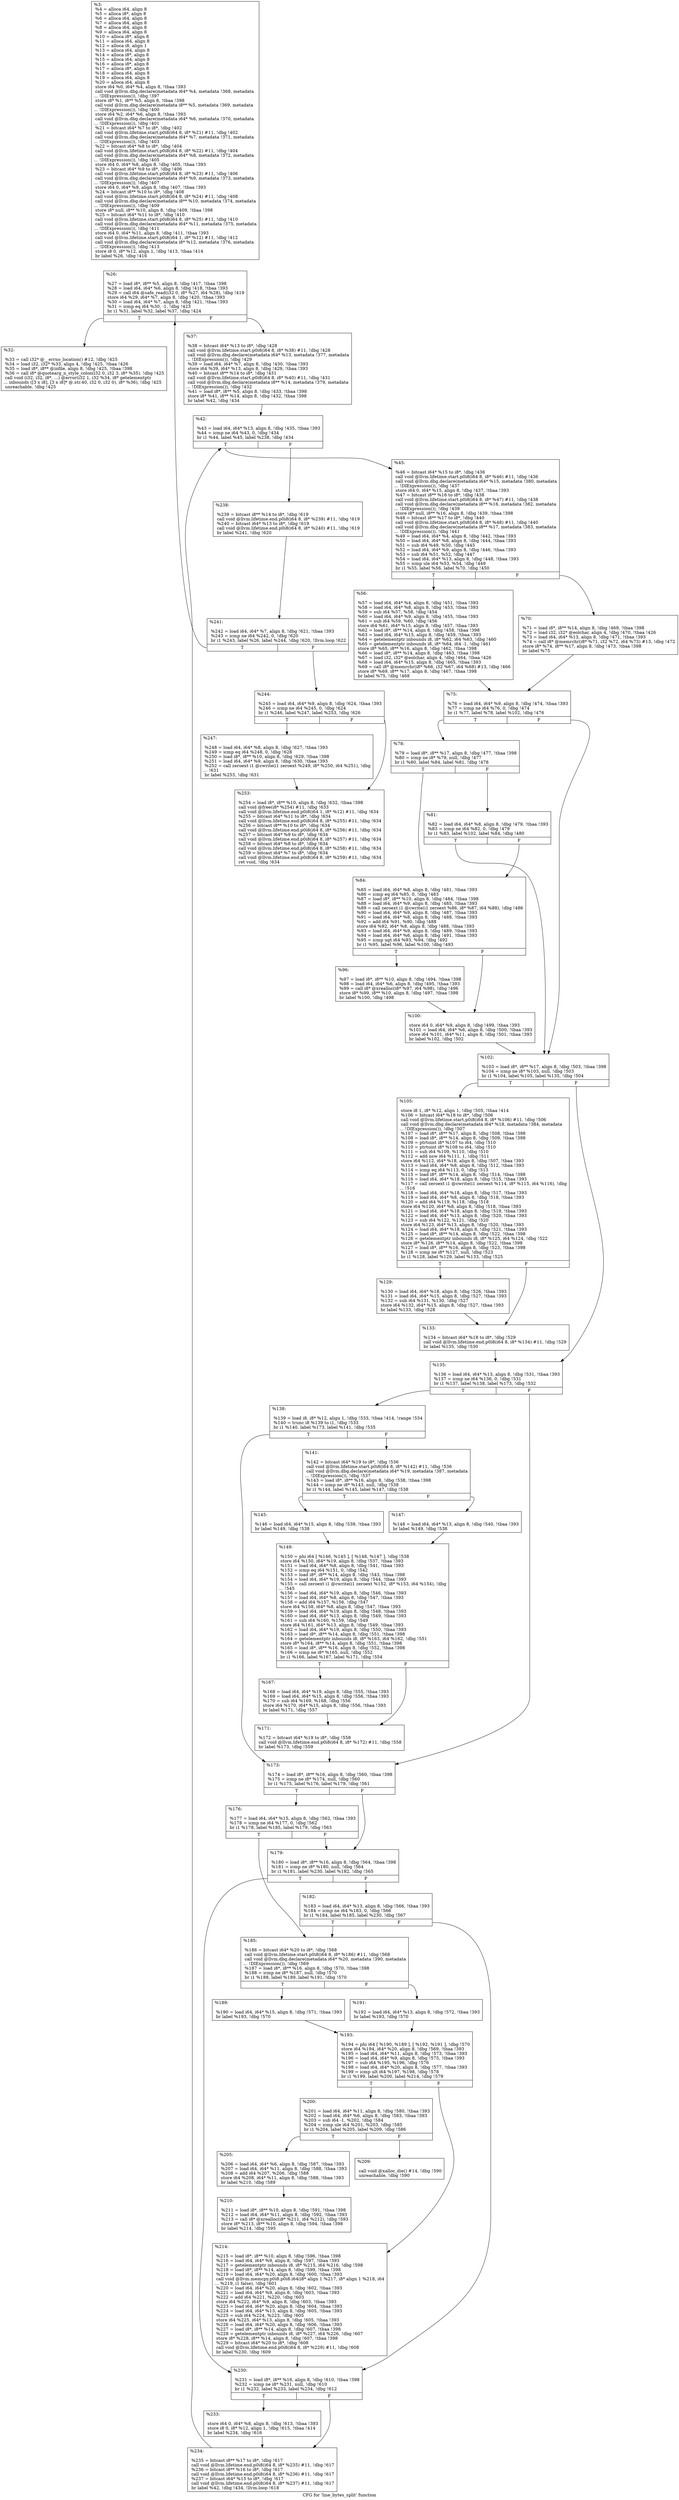digraph "CFG for 'line_bytes_split' function" {
	label="CFG for 'line_bytes_split' function";

	Node0x26f8ee0 [shape=record,label="{%3:\l  %4 = alloca i64, align 8\l  %5 = alloca i8*, align 8\l  %6 = alloca i64, align 8\l  %7 = alloca i64, align 8\l  %8 = alloca i64, align 8\l  %9 = alloca i64, align 8\l  %10 = alloca i8*, align 8\l  %11 = alloca i64, align 8\l  %12 = alloca i8, align 1\l  %13 = alloca i64, align 8\l  %14 = alloca i8*, align 8\l  %15 = alloca i64, align 8\l  %16 = alloca i8*, align 8\l  %17 = alloca i8*, align 8\l  %18 = alloca i64, align 8\l  %19 = alloca i64, align 8\l  %20 = alloca i64, align 8\l  store i64 %0, i64* %4, align 8, !tbaa !393\l  call void @llvm.dbg.declare(metadata i64* %4, metadata !368, metadata\l... !DIExpression()), !dbg !397\l  store i8* %1, i8** %5, align 8, !tbaa !398\l  call void @llvm.dbg.declare(metadata i8** %5, metadata !369, metadata\l... !DIExpression()), !dbg !400\l  store i64 %2, i64* %6, align 8, !tbaa !393\l  call void @llvm.dbg.declare(metadata i64* %6, metadata !370, metadata\l... !DIExpression()), !dbg !401\l  %21 = bitcast i64* %7 to i8*, !dbg !402\l  call void @llvm.lifetime.start.p0i8(i64 8, i8* %21) #11, !dbg !402\l  call void @llvm.dbg.declare(metadata i64* %7, metadata !371, metadata\l... !DIExpression()), !dbg !403\l  %22 = bitcast i64* %8 to i8*, !dbg !404\l  call void @llvm.lifetime.start.p0i8(i64 8, i8* %22) #11, !dbg !404\l  call void @llvm.dbg.declare(metadata i64* %8, metadata !372, metadata\l... !DIExpression()), !dbg !405\l  store i64 0, i64* %8, align 8, !dbg !405, !tbaa !393\l  %23 = bitcast i64* %9 to i8*, !dbg !406\l  call void @llvm.lifetime.start.p0i8(i64 8, i8* %23) #11, !dbg !406\l  call void @llvm.dbg.declare(metadata i64* %9, metadata !373, metadata\l... !DIExpression()), !dbg !407\l  store i64 0, i64* %9, align 8, !dbg !407, !tbaa !393\l  %24 = bitcast i8** %10 to i8*, !dbg !408\l  call void @llvm.lifetime.start.p0i8(i64 8, i8* %24) #11, !dbg !408\l  call void @llvm.dbg.declare(metadata i8** %10, metadata !374, metadata\l... !DIExpression()), !dbg !409\l  store i8* null, i8** %10, align 8, !dbg !409, !tbaa !398\l  %25 = bitcast i64* %11 to i8*, !dbg !410\l  call void @llvm.lifetime.start.p0i8(i64 8, i8* %25) #11, !dbg !410\l  call void @llvm.dbg.declare(metadata i64* %11, metadata !375, metadata\l... !DIExpression()), !dbg !411\l  store i64 0, i64* %11, align 8, !dbg !411, !tbaa !393\l  call void @llvm.lifetime.start.p0i8(i64 1, i8* %12) #11, !dbg !412\l  call void @llvm.dbg.declare(metadata i8* %12, metadata !376, metadata\l... !DIExpression()), !dbg !413\l  store i8 0, i8* %12, align 1, !dbg !413, !tbaa !414\l  br label %26, !dbg !416\l}"];
	Node0x26f8ee0 -> Node0x26f9130;
	Node0x26f9130 [shape=record,label="{%26:\l\l  %27 = load i8*, i8** %5, align 8, !dbg !417, !tbaa !398\l  %28 = load i64, i64* %6, align 8, !dbg !418, !tbaa !393\l  %29 = call i64 @safe_read(i32 0, i8* %27, i64 %28), !dbg !419\l  store i64 %29, i64* %7, align 8, !dbg !420, !tbaa !393\l  %30 = load i64, i64* %7, align 8, !dbg !421, !tbaa !393\l  %31 = icmp eq i64 %30, -1, !dbg !423\l  br i1 %31, label %32, label %37, !dbg !424\l|{<s0>T|<s1>F}}"];
	Node0x26f9130:s0 -> Node0x26f9180;
	Node0x26f9130:s1 -> Node0x26f91d0;
	Node0x26f9180 [shape=record,label="{%32:\l\l  %33 = call i32* @__errno_location() #12, !dbg !425\l  %34 = load i32, i32* %33, align 4, !dbg !425, !tbaa !426\l  %35 = load i8*, i8** @infile, align 8, !dbg !425, !tbaa !398\l  %36 = call i8* @quotearg_n_style_colon(i32 0, i32 3, i8* %35), !dbg !425\l  call void (i32, i32, i8*, ...) @error(i32 1, i32 %34, i8* getelementptr\l... inbounds ([3 x i8], [3 x i8]* @.str.40, i32 0, i32 0), i8* %36), !dbg !425\l  unreachable, !dbg !425\l}"];
	Node0x26f91d0 [shape=record,label="{%37:\l\l  %38 = bitcast i64* %13 to i8*, !dbg !428\l  call void @llvm.lifetime.start.p0i8(i64 8, i8* %38) #11, !dbg !428\l  call void @llvm.dbg.declare(metadata i64* %13, metadata !377, metadata\l... !DIExpression()), !dbg !429\l  %39 = load i64, i64* %7, align 8, !dbg !430, !tbaa !393\l  store i64 %39, i64* %13, align 8, !dbg !429, !tbaa !393\l  %40 = bitcast i8** %14 to i8*, !dbg !431\l  call void @llvm.lifetime.start.p0i8(i64 8, i8* %40) #11, !dbg !431\l  call void @llvm.dbg.declare(metadata i8** %14, metadata !379, metadata\l... !DIExpression()), !dbg !432\l  %41 = load i8*, i8** %5, align 8, !dbg !433, !tbaa !398\l  store i8* %41, i8** %14, align 8, !dbg !432, !tbaa !398\l  br label %42, !dbg !434\l}"];
	Node0x26f91d0 -> Node0x26f9220;
	Node0x26f9220 [shape=record,label="{%42:\l\l  %43 = load i64, i64* %13, align 8, !dbg !435, !tbaa !393\l  %44 = icmp ne i64 %43, 0, !dbg !434\l  br i1 %44, label %45, label %238, !dbg !434\l|{<s0>T|<s1>F}}"];
	Node0x26f9220:s0 -> Node0x26f9270;
	Node0x26f9220:s1 -> Node0x26f9e00;
	Node0x26f9270 [shape=record,label="{%45:\l\l  %46 = bitcast i64* %15 to i8*, !dbg !436\l  call void @llvm.lifetime.start.p0i8(i64 8, i8* %46) #11, !dbg !436\l  call void @llvm.dbg.declare(metadata i64* %15, metadata !380, metadata\l... !DIExpression()), !dbg !437\l  store i64 0, i64* %15, align 8, !dbg !437, !tbaa !393\l  %47 = bitcast i8** %16 to i8*, !dbg !438\l  call void @llvm.lifetime.start.p0i8(i64 8, i8* %47) #11, !dbg !438\l  call void @llvm.dbg.declare(metadata i8** %16, metadata !382, metadata\l... !DIExpression()), !dbg !439\l  store i8* null, i8** %16, align 8, !dbg !439, !tbaa !398\l  %48 = bitcast i8** %17 to i8*, !dbg !440\l  call void @llvm.lifetime.start.p0i8(i64 8, i8* %48) #11, !dbg !440\l  call void @llvm.dbg.declare(metadata i8** %17, metadata !383, metadata\l... !DIExpression()), !dbg !441\l  %49 = load i64, i64* %4, align 8, !dbg !442, !tbaa !393\l  %50 = load i64, i64* %8, align 8, !dbg !444, !tbaa !393\l  %51 = sub i64 %49, %50, !dbg !445\l  %52 = load i64, i64* %9, align 8, !dbg !446, !tbaa !393\l  %53 = sub i64 %51, %52, !dbg !447\l  %54 = load i64, i64* %13, align 8, !dbg !448, !tbaa !393\l  %55 = icmp ule i64 %53, %54, !dbg !449\l  br i1 %55, label %56, label %70, !dbg !450\l|{<s0>T|<s1>F}}"];
	Node0x26f9270:s0 -> Node0x26f92c0;
	Node0x26f9270:s1 -> Node0x26f9310;
	Node0x26f92c0 [shape=record,label="{%56:\l\l  %57 = load i64, i64* %4, align 8, !dbg !451, !tbaa !393\l  %58 = load i64, i64* %8, align 8, !dbg !453, !tbaa !393\l  %59 = sub i64 %57, %58, !dbg !454\l  %60 = load i64, i64* %9, align 8, !dbg !455, !tbaa !393\l  %61 = sub i64 %59, %60, !dbg !456\l  store i64 %61, i64* %15, align 8, !dbg !457, !tbaa !393\l  %62 = load i8*, i8** %14, align 8, !dbg !458, !tbaa !398\l  %63 = load i64, i64* %15, align 8, !dbg !459, !tbaa !393\l  %64 = getelementptr inbounds i8, i8* %62, i64 %63, !dbg !460\l  %65 = getelementptr inbounds i8, i8* %64, i64 -1, !dbg !461\l  store i8* %65, i8** %16, align 8, !dbg !462, !tbaa !398\l  %66 = load i8*, i8** %14, align 8, !dbg !463, !tbaa !398\l  %67 = load i32, i32* @eolchar, align 4, !dbg !464, !tbaa !426\l  %68 = load i64, i64* %15, align 8, !dbg !465, !tbaa !393\l  %69 = call i8* @memrchr(i8* %66, i32 %67, i64 %68) #13, !dbg !466\l  store i8* %69, i8** %17, align 8, !dbg !467, !tbaa !398\l  br label %75, !dbg !468\l}"];
	Node0x26f92c0 -> Node0x26f9360;
	Node0x26f9310 [shape=record,label="{%70:\l\l  %71 = load i8*, i8** %14, align 8, !dbg !469, !tbaa !398\l  %72 = load i32, i32* @eolchar, align 4, !dbg !470, !tbaa !426\l  %73 = load i64, i64* %13, align 8, !dbg !471, !tbaa !393\l  %74 = call i8* @memrchr(i8* %71, i32 %72, i64 %73) #13, !dbg !472\l  store i8* %74, i8** %17, align 8, !dbg !473, !tbaa !398\l  br label %75\l}"];
	Node0x26f9310 -> Node0x26f9360;
	Node0x26f9360 [shape=record,label="{%75:\l\l  %76 = load i64, i64* %9, align 8, !dbg !474, !tbaa !393\l  %77 = icmp ne i64 %76, 0, !dbg !474\l  br i1 %77, label %78, label %102, !dbg !476\l|{<s0>T|<s1>F}}"];
	Node0x26f9360:s0 -> Node0x26f93b0;
	Node0x26f9360:s1 -> Node0x26f9540;
	Node0x26f93b0 [shape=record,label="{%78:\l\l  %79 = load i8*, i8** %17, align 8, !dbg !477, !tbaa !398\l  %80 = icmp ne i8* %79, null, !dbg !477\l  br i1 %80, label %84, label %81, !dbg !478\l|{<s0>T|<s1>F}}"];
	Node0x26f93b0:s0 -> Node0x26f9450;
	Node0x26f93b0:s1 -> Node0x26f9400;
	Node0x26f9400 [shape=record,label="{%81:\l\l  %82 = load i64, i64* %8, align 8, !dbg !479, !tbaa !393\l  %83 = icmp ne i64 %82, 0, !dbg !479\l  br i1 %83, label %102, label %84, !dbg !480\l|{<s0>T|<s1>F}}"];
	Node0x26f9400:s0 -> Node0x26f9540;
	Node0x26f9400:s1 -> Node0x26f9450;
	Node0x26f9450 [shape=record,label="{%84:\l\l  %85 = load i64, i64* %8, align 8, !dbg !481, !tbaa !393\l  %86 = icmp eq i64 %85, 0, !dbg !483\l  %87 = load i8*, i8** %10, align 8, !dbg !484, !tbaa !398\l  %88 = load i64, i64* %9, align 8, !dbg !485, !tbaa !393\l  %89 = call zeroext i1 @cwrite(i1 zeroext %86, i8* %87, i64 %88), !dbg !486\l  %90 = load i64, i64* %9, align 8, !dbg !487, !tbaa !393\l  %91 = load i64, i64* %8, align 8, !dbg !488, !tbaa !393\l  %92 = add i64 %91, %90, !dbg !488\l  store i64 %92, i64* %8, align 8, !dbg !488, !tbaa !393\l  %93 = load i64, i64* %9, align 8, !dbg !489, !tbaa !393\l  %94 = load i64, i64* %6, align 8, !dbg !491, !tbaa !393\l  %95 = icmp ugt i64 %93, %94, !dbg !492\l  br i1 %95, label %96, label %100, !dbg !493\l|{<s0>T|<s1>F}}"];
	Node0x26f9450:s0 -> Node0x26f94a0;
	Node0x26f9450:s1 -> Node0x26f94f0;
	Node0x26f94a0 [shape=record,label="{%96:\l\l  %97 = load i8*, i8** %10, align 8, !dbg !494, !tbaa !398\l  %98 = load i64, i64* %6, align 8, !dbg !495, !tbaa !393\l  %99 = call i8* @xrealloc(i8* %97, i64 %98), !dbg !496\l  store i8* %99, i8** %10, align 8, !dbg !497, !tbaa !398\l  br label %100, !dbg !498\l}"];
	Node0x26f94a0 -> Node0x26f94f0;
	Node0x26f94f0 [shape=record,label="{%100:\l\l  store i64 0, i64* %9, align 8, !dbg !499, !tbaa !393\l  %101 = load i64, i64* %6, align 8, !dbg !500, !tbaa !393\l  store i64 %101, i64* %11, align 8, !dbg !501, !tbaa !393\l  br label %102, !dbg !502\l}"];
	Node0x26f94f0 -> Node0x26f9540;
	Node0x26f9540 [shape=record,label="{%102:\l\l  %103 = load i8*, i8** %17, align 8, !dbg !503, !tbaa !398\l  %104 = icmp ne i8* %103, null, !dbg !503\l  br i1 %104, label %105, label %135, !dbg !504\l|{<s0>T|<s1>F}}"];
	Node0x26f9540:s0 -> Node0x26f9590;
	Node0x26f9540:s1 -> Node0x26f9680;
	Node0x26f9590 [shape=record,label="{%105:\l\l  store i8 1, i8* %12, align 1, !dbg !505, !tbaa !414\l  %106 = bitcast i64* %18 to i8*, !dbg !506\l  call void @llvm.lifetime.start.p0i8(i64 8, i8* %106) #11, !dbg !506\l  call void @llvm.dbg.declare(metadata i64* %18, metadata !384, metadata\l... !DIExpression()), !dbg !507\l  %107 = load i8*, i8** %17, align 8, !dbg !508, !tbaa !398\l  %108 = load i8*, i8** %14, align 8, !dbg !509, !tbaa !398\l  %109 = ptrtoint i8* %107 to i64, !dbg !510\l  %110 = ptrtoint i8* %108 to i64, !dbg !510\l  %111 = sub i64 %109, %110, !dbg !510\l  %112 = add nsw i64 %111, 1, !dbg !511\l  store i64 %112, i64* %18, align 8, !dbg !507, !tbaa !393\l  %113 = load i64, i64* %8, align 8, !dbg !512, !tbaa !393\l  %114 = icmp eq i64 %113, 0, !dbg !513\l  %115 = load i8*, i8** %14, align 8, !dbg !514, !tbaa !398\l  %116 = load i64, i64* %18, align 8, !dbg !515, !tbaa !393\l  %117 = call zeroext i1 @cwrite(i1 zeroext %114, i8* %115, i64 %116), !dbg\l... !516\l  %118 = load i64, i64* %18, align 8, !dbg !517, !tbaa !393\l  %119 = load i64, i64* %8, align 8, !dbg !518, !tbaa !393\l  %120 = add i64 %119, %118, !dbg !518\l  store i64 %120, i64* %8, align 8, !dbg !518, !tbaa !393\l  %121 = load i64, i64* %18, align 8, !dbg !519, !tbaa !393\l  %122 = load i64, i64* %13, align 8, !dbg !520, !tbaa !393\l  %123 = sub i64 %122, %121, !dbg !520\l  store i64 %123, i64* %13, align 8, !dbg !520, !tbaa !393\l  %124 = load i64, i64* %18, align 8, !dbg !521, !tbaa !393\l  %125 = load i8*, i8** %14, align 8, !dbg !522, !tbaa !398\l  %126 = getelementptr inbounds i8, i8* %125, i64 %124, !dbg !522\l  store i8* %126, i8** %14, align 8, !dbg !522, !tbaa !398\l  %127 = load i8*, i8** %16, align 8, !dbg !523, !tbaa !398\l  %128 = icmp ne i8* %127, null, !dbg !523\l  br i1 %128, label %129, label %133, !dbg !525\l|{<s0>T|<s1>F}}"];
	Node0x26f9590:s0 -> Node0x26f95e0;
	Node0x26f9590:s1 -> Node0x26f9630;
	Node0x26f95e0 [shape=record,label="{%129:\l\l  %130 = load i64, i64* %18, align 8, !dbg !526, !tbaa !393\l  %131 = load i64, i64* %15, align 8, !dbg !527, !tbaa !393\l  %132 = sub i64 %131, %130, !dbg !527\l  store i64 %132, i64* %15, align 8, !dbg !527, !tbaa !393\l  br label %133, !dbg !528\l}"];
	Node0x26f95e0 -> Node0x26f9630;
	Node0x26f9630 [shape=record,label="{%133:\l\l  %134 = bitcast i64* %18 to i8*, !dbg !529\l  call void @llvm.lifetime.end.p0i8(i64 8, i8* %134) #11, !dbg !529\l  br label %135, !dbg !530\l}"];
	Node0x26f9630 -> Node0x26f9680;
	Node0x26f9680 [shape=record,label="{%135:\l\l  %136 = load i64, i64* %13, align 8, !dbg !531, !tbaa !393\l  %137 = icmp ne i64 %136, 0, !dbg !531\l  br i1 %137, label %138, label %173, !dbg !532\l|{<s0>T|<s1>F}}"];
	Node0x26f9680:s0 -> Node0x26f96d0;
	Node0x26f9680:s1 -> Node0x26f9900;
	Node0x26f96d0 [shape=record,label="{%138:\l\l  %139 = load i8, i8* %12, align 1, !dbg !533, !tbaa !414, !range !534\l  %140 = trunc i8 %139 to i1, !dbg !533\l  br i1 %140, label %173, label %141, !dbg !535\l|{<s0>T|<s1>F}}"];
	Node0x26f96d0:s0 -> Node0x26f9900;
	Node0x26f96d0:s1 -> Node0x26f9720;
	Node0x26f9720 [shape=record,label="{%141:\l\l  %142 = bitcast i64* %19 to i8*, !dbg !536\l  call void @llvm.lifetime.start.p0i8(i64 8, i8* %142) #11, !dbg !536\l  call void @llvm.dbg.declare(metadata i64* %19, metadata !387, metadata\l... !DIExpression()), !dbg !537\l  %143 = load i8*, i8** %16, align 8, !dbg !538, !tbaa !398\l  %144 = icmp ne i8* %143, null, !dbg !538\l  br i1 %144, label %145, label %147, !dbg !538\l|{<s0>T|<s1>F}}"];
	Node0x26f9720:s0 -> Node0x26f9770;
	Node0x26f9720:s1 -> Node0x26f97c0;
	Node0x26f9770 [shape=record,label="{%145:\l\l  %146 = load i64, i64* %15, align 8, !dbg !539, !tbaa !393\l  br label %149, !dbg !538\l}"];
	Node0x26f9770 -> Node0x26f9810;
	Node0x26f97c0 [shape=record,label="{%147:\l\l  %148 = load i64, i64* %13, align 8, !dbg !540, !tbaa !393\l  br label %149, !dbg !538\l}"];
	Node0x26f97c0 -> Node0x26f9810;
	Node0x26f9810 [shape=record,label="{%149:\l\l  %150 = phi i64 [ %146, %145 ], [ %148, %147 ], !dbg !538\l  store i64 %150, i64* %19, align 8, !dbg !537, !tbaa !393\l  %151 = load i64, i64* %8, align 8, !dbg !541, !tbaa !393\l  %152 = icmp eq i64 %151, 0, !dbg !542\l  %153 = load i8*, i8** %14, align 8, !dbg !543, !tbaa !398\l  %154 = load i64, i64* %19, align 8, !dbg !544, !tbaa !393\l  %155 = call zeroext i1 @cwrite(i1 zeroext %152, i8* %153, i64 %154), !dbg\l... !545\l  %156 = load i64, i64* %19, align 8, !dbg !546, !tbaa !393\l  %157 = load i64, i64* %8, align 8, !dbg !547, !tbaa !393\l  %158 = add i64 %157, %156, !dbg !547\l  store i64 %158, i64* %8, align 8, !dbg !547, !tbaa !393\l  %159 = load i64, i64* %19, align 8, !dbg !548, !tbaa !393\l  %160 = load i64, i64* %13, align 8, !dbg !549, !tbaa !393\l  %161 = sub i64 %160, %159, !dbg !549\l  store i64 %161, i64* %13, align 8, !dbg !549, !tbaa !393\l  %162 = load i64, i64* %19, align 8, !dbg !550, !tbaa !393\l  %163 = load i8*, i8** %14, align 8, !dbg !551, !tbaa !398\l  %164 = getelementptr inbounds i8, i8* %163, i64 %162, !dbg !551\l  store i8* %164, i8** %14, align 8, !dbg !551, !tbaa !398\l  %165 = load i8*, i8** %16, align 8, !dbg !552, !tbaa !398\l  %166 = icmp ne i8* %165, null, !dbg !552\l  br i1 %166, label %167, label %171, !dbg !554\l|{<s0>T|<s1>F}}"];
	Node0x26f9810:s0 -> Node0x26f9860;
	Node0x26f9810:s1 -> Node0x26f98b0;
	Node0x26f9860 [shape=record,label="{%167:\l\l  %168 = load i64, i64* %19, align 8, !dbg !555, !tbaa !393\l  %169 = load i64, i64* %15, align 8, !dbg !556, !tbaa !393\l  %170 = sub i64 %169, %168, !dbg !556\l  store i64 %170, i64* %15, align 8, !dbg !556, !tbaa !393\l  br label %171, !dbg !557\l}"];
	Node0x26f9860 -> Node0x26f98b0;
	Node0x26f98b0 [shape=record,label="{%171:\l\l  %172 = bitcast i64* %19 to i8*, !dbg !558\l  call void @llvm.lifetime.end.p0i8(i64 8, i8* %172) #11, !dbg !558\l  br label %173, !dbg !559\l}"];
	Node0x26f98b0 -> Node0x26f9900;
	Node0x26f9900 [shape=record,label="{%173:\l\l  %174 = load i8*, i8** %16, align 8, !dbg !560, !tbaa !398\l  %175 = icmp ne i8* %174, null, !dbg !560\l  br i1 %175, label %176, label %179, !dbg !561\l|{<s0>T|<s1>F}}"];
	Node0x26f9900:s0 -> Node0x26f9950;
	Node0x26f9900:s1 -> Node0x26f99a0;
	Node0x26f9950 [shape=record,label="{%176:\l\l  %177 = load i64, i64* %15, align 8, !dbg !562, !tbaa !393\l  %178 = icmp ne i64 %177, 0, !dbg !562\l  br i1 %178, label %185, label %179, !dbg !563\l|{<s0>T|<s1>F}}"];
	Node0x26f9950:s0 -> Node0x26f9a40;
	Node0x26f9950:s1 -> Node0x26f99a0;
	Node0x26f99a0 [shape=record,label="{%179:\l\l  %180 = load i8*, i8** %16, align 8, !dbg !564, !tbaa !398\l  %181 = icmp ne i8* %180, null, !dbg !564\l  br i1 %181, label %230, label %182, !dbg !565\l|{<s0>T|<s1>F}}"];
	Node0x26f99a0:s0 -> Node0x26f9d10;
	Node0x26f99a0:s1 -> Node0x26f99f0;
	Node0x26f99f0 [shape=record,label="{%182:\l\l  %183 = load i64, i64* %13, align 8, !dbg !566, !tbaa !393\l  %184 = icmp ne i64 %183, 0, !dbg !566\l  br i1 %184, label %185, label %230, !dbg !567\l|{<s0>T|<s1>F}}"];
	Node0x26f99f0:s0 -> Node0x26f9a40;
	Node0x26f99f0:s1 -> Node0x26f9d10;
	Node0x26f9a40 [shape=record,label="{%185:\l\l  %186 = bitcast i64* %20 to i8*, !dbg !568\l  call void @llvm.lifetime.start.p0i8(i64 8, i8* %186) #11, !dbg !568\l  call void @llvm.dbg.declare(metadata i64* %20, metadata !390, metadata\l... !DIExpression()), !dbg !569\l  %187 = load i8*, i8** %16, align 8, !dbg !570, !tbaa !398\l  %188 = icmp ne i8* %187, null, !dbg !570\l  br i1 %188, label %189, label %191, !dbg !570\l|{<s0>T|<s1>F}}"];
	Node0x26f9a40:s0 -> Node0x26f9a90;
	Node0x26f9a40:s1 -> Node0x26f9ae0;
	Node0x26f9a90 [shape=record,label="{%189:\l\l  %190 = load i64, i64* %15, align 8, !dbg !571, !tbaa !393\l  br label %193, !dbg !570\l}"];
	Node0x26f9a90 -> Node0x26f9b30;
	Node0x26f9ae0 [shape=record,label="{%191:\l\l  %192 = load i64, i64* %13, align 8, !dbg !572, !tbaa !393\l  br label %193, !dbg !570\l}"];
	Node0x26f9ae0 -> Node0x26f9b30;
	Node0x26f9b30 [shape=record,label="{%193:\l\l  %194 = phi i64 [ %190, %189 ], [ %192, %191 ], !dbg !570\l  store i64 %194, i64* %20, align 8, !dbg !569, !tbaa !393\l  %195 = load i64, i64* %11, align 8, !dbg !573, !tbaa !393\l  %196 = load i64, i64* %9, align 8, !dbg !575, !tbaa !393\l  %197 = sub i64 %195, %196, !dbg !576\l  %198 = load i64, i64* %20, align 8, !dbg !577, !tbaa !393\l  %199 = icmp ult i64 %197, %198, !dbg !578\l  br i1 %199, label %200, label %214, !dbg !579\l|{<s0>T|<s1>F}}"];
	Node0x26f9b30:s0 -> Node0x26f9b80;
	Node0x26f9b30:s1 -> Node0x26f9cc0;
	Node0x26f9b80 [shape=record,label="{%200:\l\l  %201 = load i64, i64* %11, align 8, !dbg !580, !tbaa !393\l  %202 = load i64, i64* %6, align 8, !dbg !583, !tbaa !393\l  %203 = sub i64 -1, %202, !dbg !584\l  %204 = icmp ule i64 %201, %203, !dbg !585\l  br i1 %204, label %205, label %209, !dbg !586\l|{<s0>T|<s1>F}}"];
	Node0x26f9b80:s0 -> Node0x26f9bd0;
	Node0x26f9b80:s1 -> Node0x26f9c20;
	Node0x26f9bd0 [shape=record,label="{%205:\l\l  %206 = load i64, i64* %6, align 8, !dbg !587, !tbaa !393\l  %207 = load i64, i64* %11, align 8, !dbg !588, !tbaa !393\l  %208 = add i64 %207, %206, !dbg !588\l  store i64 %208, i64* %11, align 8, !dbg !588, !tbaa !393\l  br label %210, !dbg !589\l}"];
	Node0x26f9bd0 -> Node0x26f9c70;
	Node0x26f9c20 [shape=record,label="{%209:\l\l  call void @xalloc_die() #14, !dbg !590\l  unreachable, !dbg !590\l}"];
	Node0x26f9c70 [shape=record,label="{%210:\l\l  %211 = load i8*, i8** %10, align 8, !dbg !591, !tbaa !398\l  %212 = load i64, i64* %11, align 8, !dbg !592, !tbaa !393\l  %213 = call i8* @xrealloc(i8* %211, i64 %212), !dbg !593\l  store i8* %213, i8** %10, align 8, !dbg !594, !tbaa !398\l  br label %214, !dbg !595\l}"];
	Node0x26f9c70 -> Node0x26f9cc0;
	Node0x26f9cc0 [shape=record,label="{%214:\l\l  %215 = load i8*, i8** %10, align 8, !dbg !596, !tbaa !398\l  %216 = load i64, i64* %9, align 8, !dbg !597, !tbaa !393\l  %217 = getelementptr inbounds i8, i8* %215, i64 %216, !dbg !598\l  %218 = load i8*, i8** %14, align 8, !dbg !599, !tbaa !398\l  %219 = load i64, i64* %20, align 8, !dbg !600, !tbaa !393\l  call void @llvm.memcpy.p0i8.p0i8.i64(i8* align 1 %217, i8* align 1 %218, i64\l... %219, i1 false), !dbg !601\l  %220 = load i64, i64* %20, align 8, !dbg !602, !tbaa !393\l  %221 = load i64, i64* %9, align 8, !dbg !603, !tbaa !393\l  %222 = add i64 %221, %220, !dbg !603\l  store i64 %222, i64* %9, align 8, !dbg !603, !tbaa !393\l  %223 = load i64, i64* %20, align 8, !dbg !604, !tbaa !393\l  %224 = load i64, i64* %13, align 8, !dbg !605, !tbaa !393\l  %225 = sub i64 %224, %223, !dbg !605\l  store i64 %225, i64* %13, align 8, !dbg !605, !tbaa !393\l  %226 = load i64, i64* %20, align 8, !dbg !606, !tbaa !393\l  %227 = load i8*, i8** %14, align 8, !dbg !607, !tbaa !398\l  %228 = getelementptr inbounds i8, i8* %227, i64 %226, !dbg !607\l  store i8* %228, i8** %14, align 8, !dbg !607, !tbaa !398\l  %229 = bitcast i64* %20 to i8*, !dbg !608\l  call void @llvm.lifetime.end.p0i8(i64 8, i8* %229) #11, !dbg !608\l  br label %230, !dbg !609\l}"];
	Node0x26f9cc0 -> Node0x26f9d10;
	Node0x26f9d10 [shape=record,label="{%230:\l\l  %231 = load i8*, i8** %16, align 8, !dbg !610, !tbaa !398\l  %232 = icmp ne i8* %231, null, !dbg !610\l  br i1 %232, label %233, label %234, !dbg !612\l|{<s0>T|<s1>F}}"];
	Node0x26f9d10:s0 -> Node0x26f9d60;
	Node0x26f9d10:s1 -> Node0x26f9db0;
	Node0x26f9d60 [shape=record,label="{%233:\l\l  store i64 0, i64* %8, align 8, !dbg !613, !tbaa !393\l  store i8 0, i8* %12, align 1, !dbg !615, !tbaa !414\l  br label %234, !dbg !616\l}"];
	Node0x26f9d60 -> Node0x26f9db0;
	Node0x26f9db0 [shape=record,label="{%234:\l\l  %235 = bitcast i8** %17 to i8*, !dbg !617\l  call void @llvm.lifetime.end.p0i8(i64 8, i8* %235) #11, !dbg !617\l  %236 = bitcast i8** %16 to i8*, !dbg !617\l  call void @llvm.lifetime.end.p0i8(i64 8, i8* %236) #11, !dbg !617\l  %237 = bitcast i64* %15 to i8*, !dbg !617\l  call void @llvm.lifetime.end.p0i8(i64 8, i8* %237) #11, !dbg !617\l  br label %42, !dbg !434, !llvm.loop !618\l}"];
	Node0x26f9db0 -> Node0x26f9220;
	Node0x26f9e00 [shape=record,label="{%238:\l\l  %239 = bitcast i8** %14 to i8*, !dbg !619\l  call void @llvm.lifetime.end.p0i8(i64 8, i8* %239) #11, !dbg !619\l  %240 = bitcast i64* %13 to i8*, !dbg !619\l  call void @llvm.lifetime.end.p0i8(i64 8, i8* %240) #11, !dbg !619\l  br label %241, !dbg !620\l}"];
	Node0x26f9e00 -> Node0x26f9e50;
	Node0x26f9e50 [shape=record,label="{%241:\l\l  %242 = load i64, i64* %7, align 8, !dbg !621, !tbaa !393\l  %243 = icmp ne i64 %242, 0, !dbg !620\l  br i1 %243, label %26, label %244, !dbg !620, !llvm.loop !622\l|{<s0>T|<s1>F}}"];
	Node0x26f9e50:s0 -> Node0x26f9130;
	Node0x26f9e50:s1 -> Node0x26f9ea0;
	Node0x26f9ea0 [shape=record,label="{%244:\l\l  %245 = load i64, i64* %9, align 8, !dbg !624, !tbaa !393\l  %246 = icmp ne i64 %245, 0, !dbg !624\l  br i1 %246, label %247, label %253, !dbg !626\l|{<s0>T|<s1>F}}"];
	Node0x26f9ea0:s0 -> Node0x26f9ef0;
	Node0x26f9ea0:s1 -> Node0x26f9f40;
	Node0x26f9ef0 [shape=record,label="{%247:\l\l  %248 = load i64, i64* %8, align 8, !dbg !627, !tbaa !393\l  %249 = icmp eq i64 %248, 0, !dbg !628\l  %250 = load i8*, i8** %10, align 8, !dbg !629, !tbaa !398\l  %251 = load i64, i64* %9, align 8, !dbg !630, !tbaa !393\l  %252 = call zeroext i1 @cwrite(i1 zeroext %249, i8* %250, i64 %251), !dbg\l... !631\l  br label %253, !dbg !631\l}"];
	Node0x26f9ef0 -> Node0x26f9f40;
	Node0x26f9f40 [shape=record,label="{%253:\l\l  %254 = load i8*, i8** %10, align 8, !dbg !632, !tbaa !398\l  call void @free(i8* %254) #11, !dbg !633\l  call void @llvm.lifetime.end.p0i8(i64 1, i8* %12) #11, !dbg !634\l  %255 = bitcast i64* %11 to i8*, !dbg !634\l  call void @llvm.lifetime.end.p0i8(i64 8, i8* %255) #11, !dbg !634\l  %256 = bitcast i8** %10 to i8*, !dbg !634\l  call void @llvm.lifetime.end.p0i8(i64 8, i8* %256) #11, !dbg !634\l  %257 = bitcast i64* %9 to i8*, !dbg !634\l  call void @llvm.lifetime.end.p0i8(i64 8, i8* %257) #11, !dbg !634\l  %258 = bitcast i64* %8 to i8*, !dbg !634\l  call void @llvm.lifetime.end.p0i8(i64 8, i8* %258) #11, !dbg !634\l  %259 = bitcast i64* %7 to i8*, !dbg !634\l  call void @llvm.lifetime.end.p0i8(i64 8, i8* %259) #11, !dbg !634\l  ret void, !dbg !634\l}"];
}
